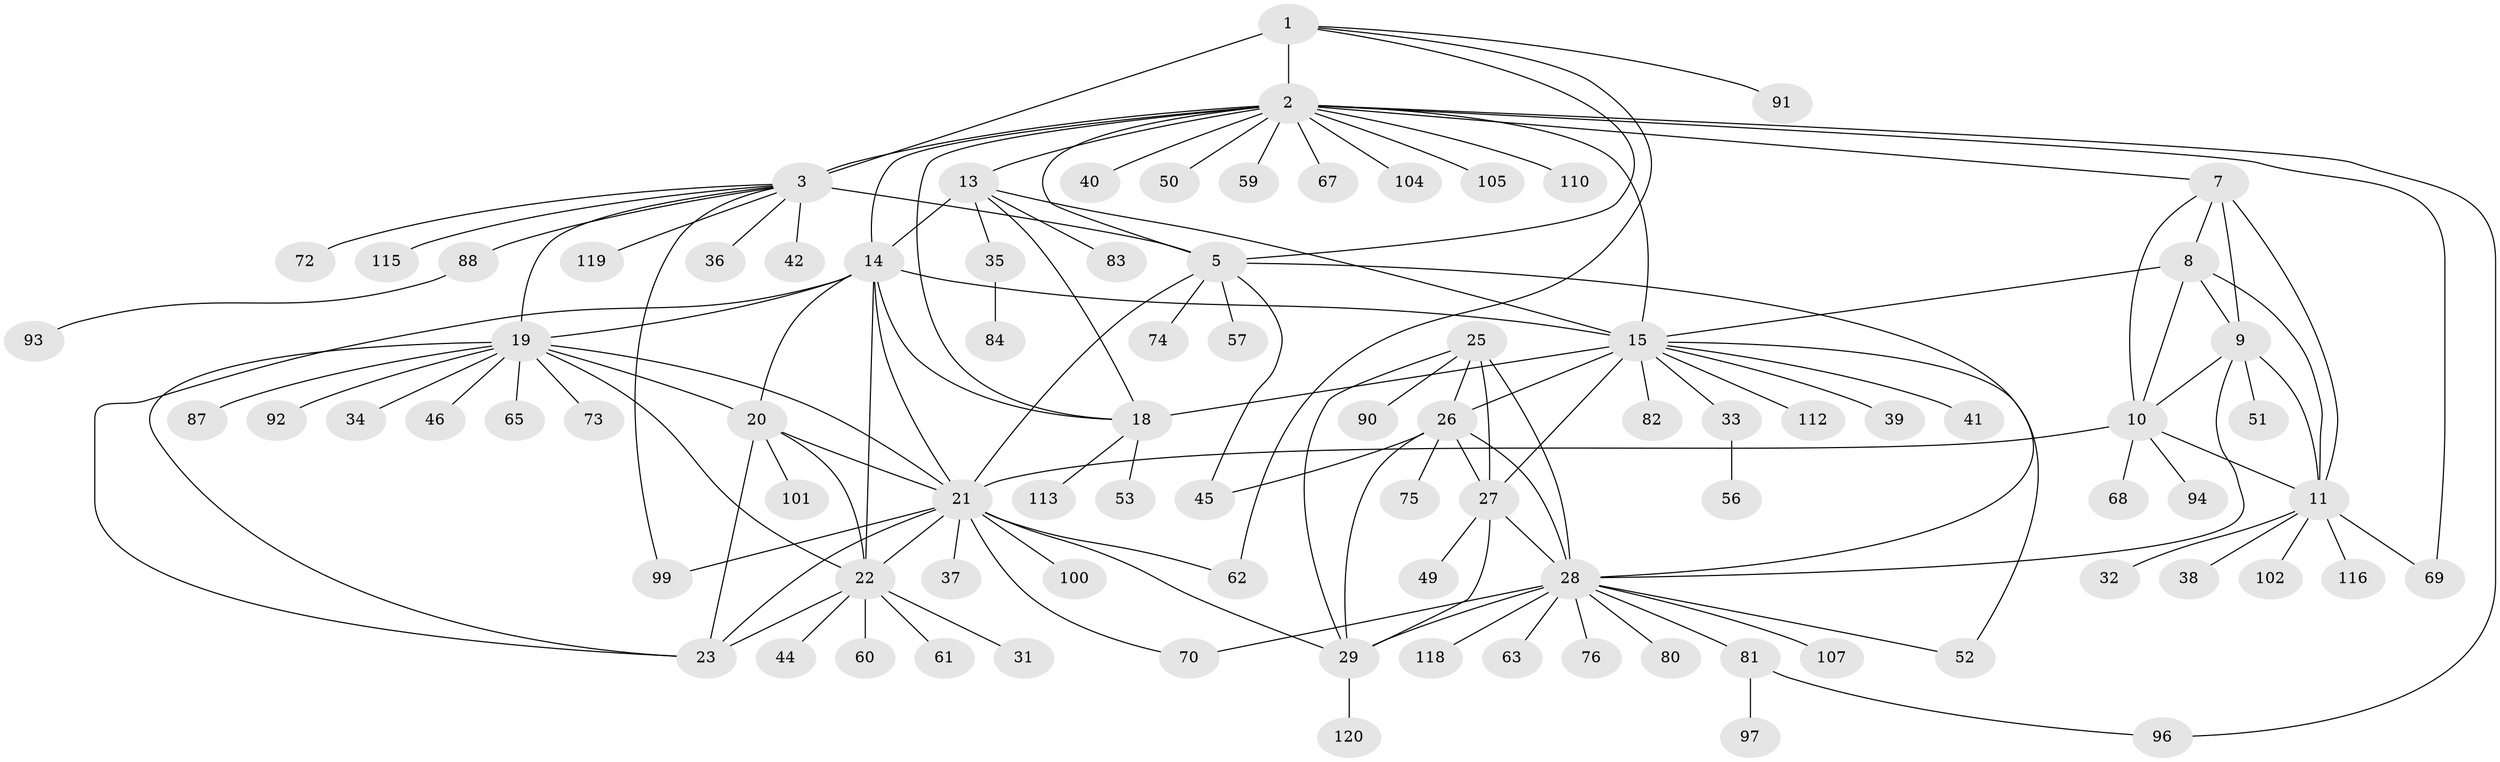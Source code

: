 // Generated by graph-tools (version 1.1) at 2025/52/02/27/25 19:52:20]
// undirected, 89 vertices, 134 edges
graph export_dot {
graph [start="1"]
  node [color=gray90,style=filled];
  1 [super="+6"];
  2 [super="+16"];
  3 [super="+4"];
  5 [super="+117"];
  7 [super="+98"];
  8;
  9 [super="+12"];
  10 [super="+48"];
  11 [super="+54"];
  13 [super="+78"];
  14 [super="+24"];
  15 [super="+17"];
  18 [super="+47"];
  19 [super="+89"];
  20 [super="+71"];
  21 [super="+58"];
  22 [super="+95"];
  23 [super="+111"];
  25;
  26 [super="+103"];
  27 [super="+77"];
  28 [super="+30"];
  29 [super="+106"];
  31;
  32;
  33;
  34;
  35 [super="+64"];
  36 [super="+108"];
  37;
  38 [super="+55"];
  39;
  40 [super="+43"];
  41;
  42 [super="+79"];
  44;
  45;
  46;
  49;
  50;
  51;
  52;
  53;
  56;
  57;
  59;
  60 [super="+114"];
  61;
  62;
  63;
  65 [super="+66"];
  67;
  68;
  69 [super="+86"];
  70;
  72;
  73;
  74;
  75;
  76;
  80;
  81 [super="+85"];
  82;
  83;
  84;
  87;
  88;
  90;
  91;
  92;
  93;
  94;
  96;
  97;
  99;
  100;
  101 [super="+109"];
  102;
  104;
  105;
  107;
  110;
  112;
  113;
  115;
  116;
  118;
  119;
  120;
  1 -- 2 [weight=2];
  1 -- 3 [weight=4];
  1 -- 5 [weight=2];
  1 -- 91;
  1 -- 62;
  2 -- 3 [weight=2];
  2 -- 5;
  2 -- 7;
  2 -- 50;
  2 -- 67;
  2 -- 69;
  2 -- 96;
  2 -- 40;
  2 -- 104;
  2 -- 105;
  2 -- 13;
  2 -- 14;
  2 -- 15 [weight=2];
  2 -- 110;
  2 -- 18;
  2 -- 59;
  3 -- 5 [weight=2];
  3 -- 19;
  3 -- 36;
  3 -- 88;
  3 -- 119;
  3 -- 99;
  3 -- 72;
  3 -- 42;
  3 -- 115;
  5 -- 45;
  5 -- 57;
  5 -- 74;
  5 -- 28;
  5 -- 21;
  7 -- 8;
  7 -- 9 [weight=2];
  7 -- 10;
  7 -- 11;
  8 -- 9 [weight=2];
  8 -- 10;
  8 -- 11;
  8 -- 15;
  9 -- 10 [weight=2];
  9 -- 11 [weight=2];
  9 -- 51;
  9 -- 28;
  10 -- 11;
  10 -- 21;
  10 -- 68;
  10 -- 94;
  11 -- 32;
  11 -- 38;
  11 -- 69;
  11 -- 102;
  11 -- 116;
  13 -- 14;
  13 -- 15 [weight=2];
  13 -- 18;
  13 -- 35;
  13 -- 83;
  14 -- 15 [weight=2];
  14 -- 18;
  14 -- 19;
  14 -- 20;
  14 -- 21;
  14 -- 22;
  14 -- 23;
  15 -- 18 [weight=2];
  15 -- 33;
  15 -- 39;
  15 -- 112;
  15 -- 41;
  15 -- 82;
  15 -- 52;
  15 -- 26;
  15 -- 27;
  18 -- 53;
  18 -- 113;
  19 -- 20;
  19 -- 21;
  19 -- 22;
  19 -- 23;
  19 -- 34;
  19 -- 46;
  19 -- 65;
  19 -- 73;
  19 -- 87;
  19 -- 92;
  20 -- 21;
  20 -- 22;
  20 -- 23;
  20 -- 101;
  21 -- 22;
  21 -- 23;
  21 -- 29;
  21 -- 37;
  21 -- 62;
  21 -- 70;
  21 -- 99;
  21 -- 100;
  22 -- 23;
  22 -- 31;
  22 -- 44;
  22 -- 60;
  22 -- 61;
  25 -- 26;
  25 -- 27;
  25 -- 28 [weight=2];
  25 -- 29;
  25 -- 90;
  26 -- 27;
  26 -- 28 [weight=2];
  26 -- 29;
  26 -- 45;
  26 -- 75;
  27 -- 28 [weight=2];
  27 -- 29;
  27 -- 49;
  28 -- 29 [weight=2];
  28 -- 70;
  28 -- 80;
  28 -- 107;
  28 -- 76;
  28 -- 81;
  28 -- 52;
  28 -- 118;
  28 -- 63;
  29 -- 120;
  33 -- 56;
  35 -- 84;
  81 -- 97;
  81 -- 96;
  88 -- 93;
}
